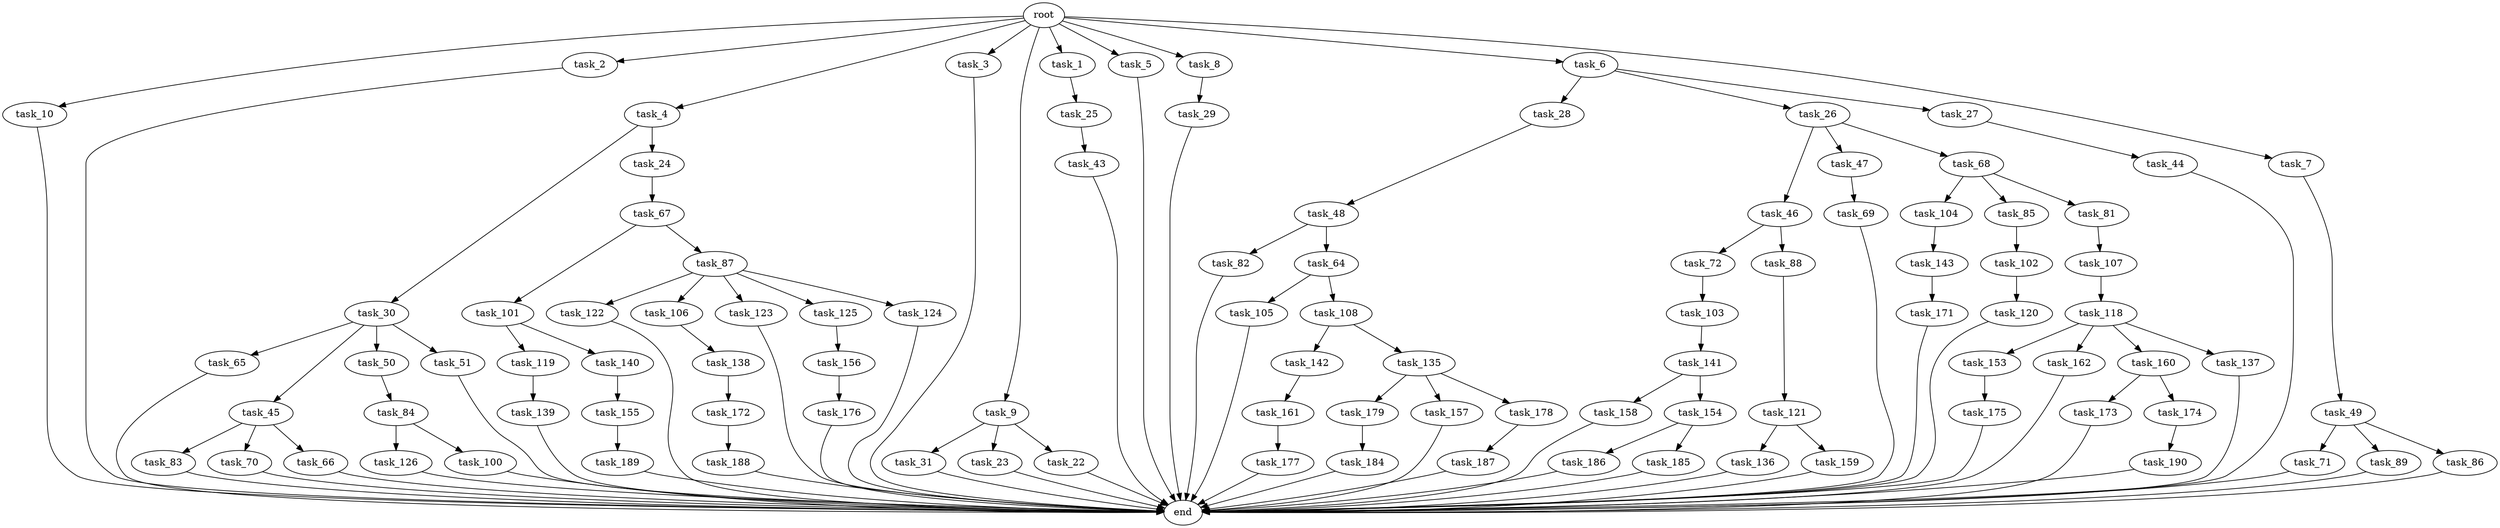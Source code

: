 digraph G {
  task_118 [size="274877906.944000"];
  task_102 [size="154618822.656000"];
  task_65 [size="154618822.656000"];
  task_176 [size="1391569403.904000"];
  task_153 [size="274877906.944000"];
  task_142 [size="154618822.656000"];
  task_156 [size="429496729.600000"];
  task_162 [size="274877906.944000"];
  task_158 [size="1391569403.904000"];
  task_105 [size="841813590.016000"];
  task_72 [size="68719476.736000"];
  task_119 [size="1099511627.776000"];
  task_45 [size="154618822.656000"];
  task_25 [size="841813590.016000"];
  task_46 [size="429496729.600000"];
  task_179 [size="274877906.944000"];
  task_135 [size="154618822.656000"];
  task_82 [size="841813590.016000"];
  task_10 [size="2.048000"];
  task_139 [size="841813590.016000"];
  task_28 [size="1717986918.400000"];
  task_50 [size="154618822.656000"];
  task_71 [size="841813590.016000"];
  task_31 [size="618475290.624000"];
  task_49 [size="274877906.944000"];
  task_136 [size="618475290.624000"];
  task_157 [size="274877906.944000"];
  task_103 [size="1717986918.400000"];
  task_155 [size="429496729.600000"];
  task_121 [size="154618822.656000"];
  task_140 [size="1099511627.776000"];
  task_190 [size="618475290.624000"];
  task_122 [size="841813590.016000"];
  task_126 [size="274877906.944000"];
  task_159 [size="618475290.624000"];
  task_2 [size="2.048000"];
  task_67 [size="841813590.016000"];
  task_186 [size="1099511627.776000"];
  task_30 [size="1717986918.400000"];
  task_177 [size="1099511627.776000"];
  task_160 [size="274877906.944000"];
  task_104 [size="154618822.656000"];
  task_4 [size="2.048000"];
  task_43 [size="841813590.016000"];
  task_64 [size="841813590.016000"];
  task_85 [size="154618822.656000"];
  task_23 [size="618475290.624000"];
  task_100 [size="274877906.944000"];
  task_138 [size="429496729.600000"];
  task_173 [size="68719476.736000"];
  task_154 [size="1391569403.904000"];
  task_172 [size="1099511627.776000"];
  task_106 [size="841813590.016000"];
  task_89 [size="841813590.016000"];
  task_24 [size="1717986918.400000"];
  task_3 [size="2.048000"];
  task_9 [size="2.048000"];
  task_143 [size="274877906.944000"];
  task_174 [size="68719476.736000"];
  task_171 [size="1391569403.904000"];
  task_86 [size="841813590.016000"];
  task_189 [size="154618822.656000"];
  task_101 [size="429496729.600000"];
  task_1 [size="2.048000"];
  task_107 [size="841813590.016000"];
  task_26 [size="1717986918.400000"];
  task_69 [size="68719476.736000"];
  task_44 [size="1099511627.776000"];
  task_5 [size="2.048000"];
  task_108 [size="841813590.016000"];
  task_88 [size="68719476.736000"];
  end [size="0.000000"];
  task_8 [size="2.048000"];
  task_87 [size="429496729.600000"];
  task_141 [size="1099511627.776000"];
  task_83 [size="841813590.016000"];
  task_84 [size="154618822.656000"];
  task_47 [size="429496729.600000"];
  task_29 [size="1099511627.776000"];
  task_48 [size="841813590.016000"];
  task_178 [size="274877906.944000"];
  root [size="0.000000"];
  task_187 [size="1717986918.400000"];
  task_27 [size="1717986918.400000"];
  task_123 [size="841813590.016000"];
  task_184 [size="1391569403.904000"];
  task_120 [size="1717986918.400000"];
  task_6 [size="2.048000"];
  task_70 [size="841813590.016000"];
  task_185 [size="1099511627.776000"];
  task_175 [size="1099511627.776000"];
  task_188 [size="1717986918.400000"];
  task_81 [size="154618822.656000"];
  task_161 [size="1099511627.776000"];
  task_51 [size="154618822.656000"];
  task_125 [size="841813590.016000"];
  task_124 [size="841813590.016000"];
  task_7 [size="2.048000"];
  task_137 [size="274877906.944000"];
  task_68 [size="429496729.600000"];
  task_66 [size="841813590.016000"];
  task_22 [size="618475290.624000"];

  task_118 -> task_160 [size="134217728.000000"];
  task_118 -> task_137 [size="134217728.000000"];
  task_118 -> task_153 [size="134217728.000000"];
  task_118 -> task_162 [size="134217728.000000"];
  task_102 -> task_120 [size="838860800.000000"];
  task_65 -> end [size="1.000000"];
  task_176 -> end [size="1.000000"];
  task_153 -> task_175 [size="536870912.000000"];
  task_142 -> task_161 [size="536870912.000000"];
  task_156 -> task_176 [size="679477248.000000"];
  task_162 -> end [size="1.000000"];
  task_158 -> end [size="1.000000"];
  task_105 -> end [size="1.000000"];
  task_72 -> task_103 [size="838860800.000000"];
  task_119 -> task_139 [size="411041792.000000"];
  task_45 -> task_70 [size="411041792.000000"];
  task_45 -> task_66 [size="411041792.000000"];
  task_45 -> task_83 [size="411041792.000000"];
  task_25 -> task_43 [size="411041792.000000"];
  task_46 -> task_88 [size="33554432.000000"];
  task_46 -> task_72 [size="33554432.000000"];
  task_179 -> task_184 [size="679477248.000000"];
  task_135 -> task_157 [size="134217728.000000"];
  task_135 -> task_178 [size="134217728.000000"];
  task_135 -> task_179 [size="134217728.000000"];
  task_82 -> end [size="1.000000"];
  task_10 -> end [size="1.000000"];
  task_139 -> end [size="1.000000"];
  task_28 -> task_48 [size="411041792.000000"];
  task_50 -> task_84 [size="75497472.000000"];
  task_71 -> end [size="1.000000"];
  task_31 -> end [size="1.000000"];
  task_49 -> task_86 [size="411041792.000000"];
  task_49 -> task_71 [size="411041792.000000"];
  task_49 -> task_89 [size="411041792.000000"];
  task_136 -> end [size="1.000000"];
  task_157 -> end [size="1.000000"];
  task_103 -> task_141 [size="536870912.000000"];
  task_155 -> task_189 [size="75497472.000000"];
  task_121 -> task_136 [size="301989888.000000"];
  task_121 -> task_159 [size="301989888.000000"];
  task_140 -> task_155 [size="209715200.000000"];
  task_190 -> end [size="1.000000"];
  task_122 -> end [size="1.000000"];
  task_126 -> end [size="1.000000"];
  task_159 -> end [size="1.000000"];
  task_2 -> end [size="1.000000"];
  task_67 -> task_101 [size="209715200.000000"];
  task_67 -> task_87 [size="209715200.000000"];
  task_186 -> end [size="1.000000"];
  task_30 -> task_45 [size="75497472.000000"];
  task_30 -> task_65 [size="75497472.000000"];
  task_30 -> task_50 [size="75497472.000000"];
  task_30 -> task_51 [size="75497472.000000"];
  task_177 -> end [size="1.000000"];
  task_160 -> task_173 [size="33554432.000000"];
  task_160 -> task_174 [size="33554432.000000"];
  task_104 -> task_143 [size="134217728.000000"];
  task_4 -> task_24 [size="838860800.000000"];
  task_4 -> task_30 [size="838860800.000000"];
  task_43 -> end [size="1.000000"];
  task_64 -> task_105 [size="411041792.000000"];
  task_64 -> task_108 [size="411041792.000000"];
  task_85 -> task_102 [size="75497472.000000"];
  task_23 -> end [size="1.000000"];
  task_100 -> end [size="1.000000"];
  task_138 -> task_172 [size="536870912.000000"];
  task_173 -> end [size="1.000000"];
  task_154 -> task_186 [size="536870912.000000"];
  task_154 -> task_185 [size="536870912.000000"];
  task_172 -> task_188 [size="838860800.000000"];
  task_106 -> task_138 [size="209715200.000000"];
  task_89 -> end [size="1.000000"];
  task_24 -> task_67 [size="411041792.000000"];
  task_3 -> end [size="1.000000"];
  task_9 -> task_23 [size="301989888.000000"];
  task_9 -> task_31 [size="301989888.000000"];
  task_9 -> task_22 [size="301989888.000000"];
  task_143 -> task_171 [size="679477248.000000"];
  task_174 -> task_190 [size="301989888.000000"];
  task_171 -> end [size="1.000000"];
  task_86 -> end [size="1.000000"];
  task_189 -> end [size="1.000000"];
  task_101 -> task_140 [size="536870912.000000"];
  task_101 -> task_119 [size="536870912.000000"];
  task_1 -> task_25 [size="411041792.000000"];
  task_107 -> task_118 [size="134217728.000000"];
  task_26 -> task_68 [size="209715200.000000"];
  task_26 -> task_46 [size="209715200.000000"];
  task_26 -> task_47 [size="209715200.000000"];
  task_69 -> end [size="1.000000"];
  task_44 -> end [size="1.000000"];
  task_5 -> end [size="1.000000"];
  task_108 -> task_142 [size="75497472.000000"];
  task_108 -> task_135 [size="75497472.000000"];
  task_88 -> task_121 [size="75497472.000000"];
  task_8 -> task_29 [size="536870912.000000"];
  task_87 -> task_124 [size="411041792.000000"];
  task_87 -> task_106 [size="411041792.000000"];
  task_87 -> task_122 [size="411041792.000000"];
  task_87 -> task_123 [size="411041792.000000"];
  task_87 -> task_125 [size="411041792.000000"];
  task_141 -> task_158 [size="679477248.000000"];
  task_141 -> task_154 [size="679477248.000000"];
  task_83 -> end [size="1.000000"];
  task_84 -> task_126 [size="134217728.000000"];
  task_84 -> task_100 [size="134217728.000000"];
  task_47 -> task_69 [size="33554432.000000"];
  task_29 -> end [size="1.000000"];
  task_48 -> task_82 [size="411041792.000000"];
  task_48 -> task_64 [size="411041792.000000"];
  task_178 -> task_187 [size="838860800.000000"];
  root -> task_2 [size="1.000000"];
  root -> task_6 [size="1.000000"];
  root -> task_4 [size="1.000000"];
  root -> task_5 [size="1.000000"];
  root -> task_10 [size="1.000000"];
  root -> task_3 [size="1.000000"];
  root -> task_9 [size="1.000000"];
  root -> task_8 [size="1.000000"];
  root -> task_7 [size="1.000000"];
  root -> task_1 [size="1.000000"];
  task_187 -> end [size="1.000000"];
  task_27 -> task_44 [size="536870912.000000"];
  task_123 -> end [size="1.000000"];
  task_184 -> end [size="1.000000"];
  task_120 -> end [size="1.000000"];
  task_6 -> task_26 [size="838860800.000000"];
  task_6 -> task_28 [size="838860800.000000"];
  task_6 -> task_27 [size="838860800.000000"];
  task_70 -> end [size="1.000000"];
  task_185 -> end [size="1.000000"];
  task_175 -> end [size="1.000000"];
  task_188 -> end [size="1.000000"];
  task_81 -> task_107 [size="411041792.000000"];
  task_161 -> task_177 [size="536870912.000000"];
  task_51 -> end [size="1.000000"];
  task_125 -> task_156 [size="209715200.000000"];
  task_124 -> end [size="1.000000"];
  task_7 -> task_49 [size="134217728.000000"];
  task_137 -> end [size="1.000000"];
  task_68 -> task_104 [size="75497472.000000"];
  task_68 -> task_81 [size="75497472.000000"];
  task_68 -> task_85 [size="75497472.000000"];
  task_66 -> end [size="1.000000"];
  task_22 -> end [size="1.000000"];
}
